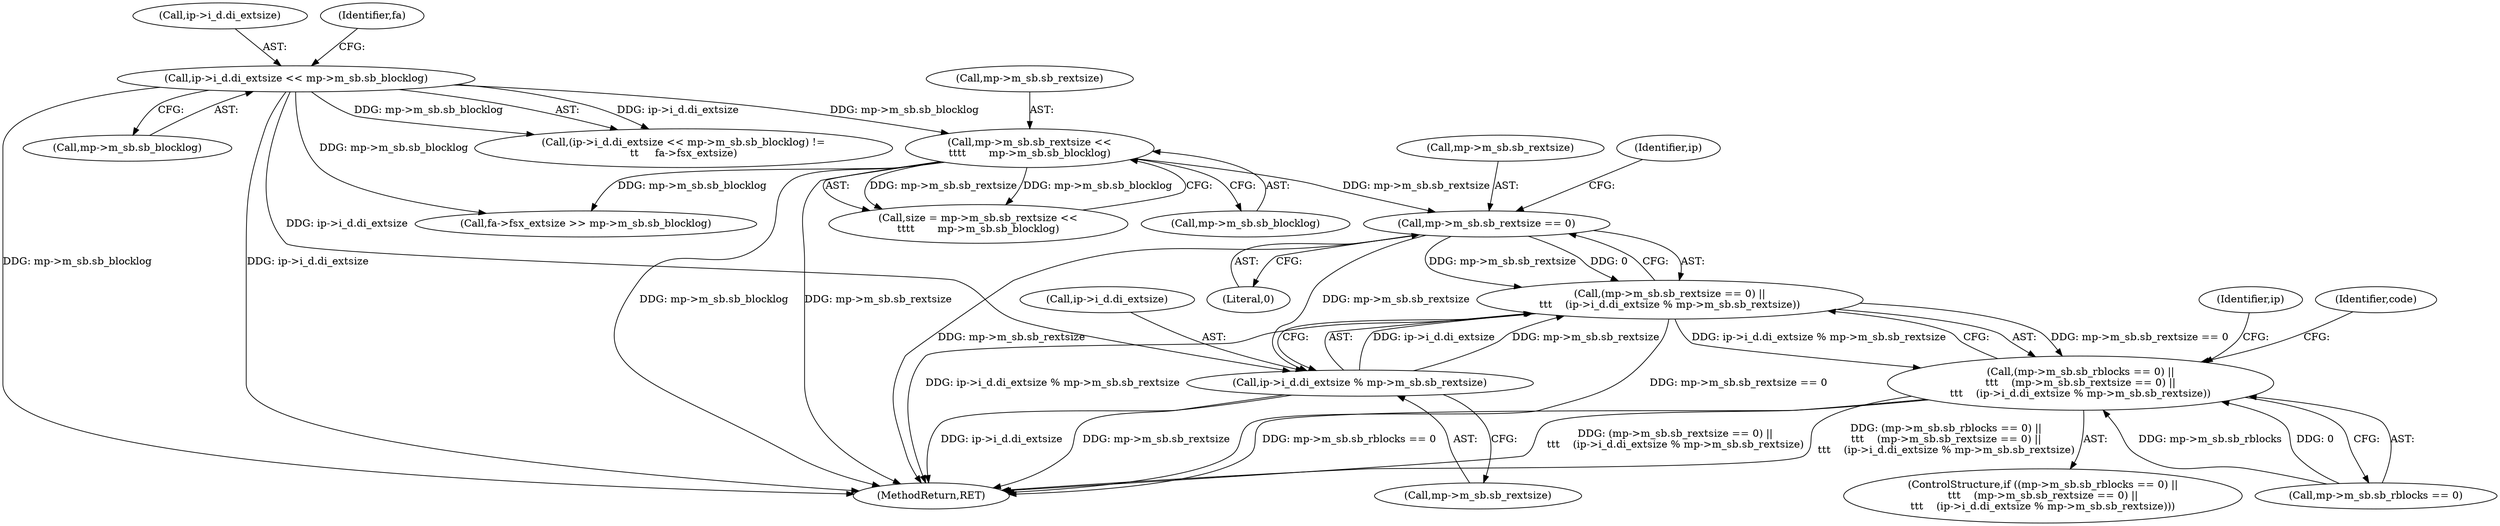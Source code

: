 digraph "0_linux_23adbe12ef7d3d4195e80800ab36b37bee28cd03_4@pointer" {
"1000479" [label="(Call,mp->m_sb.sb_rextsize == 0)"];
"1000384" [label="(Call,mp->m_sb.sb_rextsize <<\n\t\t\t\t       mp->m_sb.sb_blocklog)"];
"1000322" [label="(Call,ip->i_d.di_extsize << mp->m_sb.sb_blocklog)"];
"1000478" [label="(Call,(mp->m_sb.sb_rextsize == 0) ||\n\t\t\t    (ip->i_d.di_extsize % mp->m_sb.sb_rextsize))"];
"1000470" [label="(Call,(mp->m_sb.sb_rblocks == 0) ||\n\t\t\t    (mp->m_sb.sb_rextsize == 0) ||\n\t\t\t    (ip->i_d.di_extsize % mp->m_sb.sb_rextsize))"];
"1000486" [label="(Call,ip->i_d.di_extsize % mp->m_sb.sb_rextsize)"];
"1000385" [label="(Call,mp->m_sb.sb_rextsize)"];
"1000479" [label="(Call,mp->m_sb.sb_rextsize == 0)"];
"1000382" [label="(Call,size = mp->m_sb.sb_rextsize <<\n\t\t\t\t       mp->m_sb.sb_blocklog)"];
"1000471" [label="(Call,mp->m_sb.sb_rblocks == 0)"];
"1000486" [label="(Call,ip->i_d.di_extsize % mp->m_sb.sb_rextsize)"];
"1000509" [label="(Identifier,ip)"];
"1000469" [label="(ControlStructure,if ((mp->m_sb.sb_rblocks == 0) ||\n\t\t\t    (mp->m_sb.sb_rextsize == 0) ||\n\t\t\t    (ip->i_d.di_extsize % mp->m_sb.sb_rextsize)))"];
"1000478" [label="(Call,(mp->m_sb.sb_rextsize == 0) ||\n\t\t\t    (ip->i_d.di_extsize % mp->m_sb.sb_rextsize))"];
"1000328" [label="(Call,mp->m_sb.sb_blocklog)"];
"1000480" [label="(Call,mp->m_sb.sb_rextsize)"];
"1000323" [label="(Call,ip->i_d.di_extsize)"];
"1000487" [label="(Call,ip->i_d.di_extsize)"];
"1000322" [label="(Call,ip->i_d.di_extsize << mp->m_sb.sb_blocklog)"];
"1000390" [label="(Call,mp->m_sb.sb_blocklog)"];
"1000687" [label="(MethodReturn,RET)"];
"1000485" [label="(Literal,0)"];
"1000489" [label="(Identifier,ip)"];
"1000470" [label="(Call,(mp->m_sb.sb_rblocks == 0) ||\n\t\t\t    (mp->m_sb.sb_rextsize == 0) ||\n\t\t\t    (ip->i_d.di_extsize % mp->m_sb.sb_rextsize))"];
"1000492" [label="(Call,mp->m_sb.sb_rextsize)"];
"1000499" [label="(Identifier,code)"];
"1000617" [label="(Call,fa->fsx_extsize >> mp->m_sb.sb_blocklog)"];
"1000334" [label="(Identifier,fa)"];
"1000321" [label="(Call,(ip->i_d.di_extsize << mp->m_sb.sb_blocklog) !=\n\t\t     fa->fsx_extsize)"];
"1000384" [label="(Call,mp->m_sb.sb_rextsize <<\n\t\t\t\t       mp->m_sb.sb_blocklog)"];
"1000479" -> "1000478"  [label="AST: "];
"1000479" -> "1000485"  [label="CFG: "];
"1000480" -> "1000479"  [label="AST: "];
"1000485" -> "1000479"  [label="AST: "];
"1000489" -> "1000479"  [label="CFG: "];
"1000478" -> "1000479"  [label="CFG: "];
"1000479" -> "1000687"  [label="DDG: mp->m_sb.sb_rextsize"];
"1000479" -> "1000478"  [label="DDG: mp->m_sb.sb_rextsize"];
"1000479" -> "1000478"  [label="DDG: 0"];
"1000384" -> "1000479"  [label="DDG: mp->m_sb.sb_rextsize"];
"1000479" -> "1000486"  [label="DDG: mp->m_sb.sb_rextsize"];
"1000384" -> "1000382"  [label="AST: "];
"1000384" -> "1000390"  [label="CFG: "];
"1000385" -> "1000384"  [label="AST: "];
"1000390" -> "1000384"  [label="AST: "];
"1000382" -> "1000384"  [label="CFG: "];
"1000384" -> "1000687"  [label="DDG: mp->m_sb.sb_blocklog"];
"1000384" -> "1000687"  [label="DDG: mp->m_sb.sb_rextsize"];
"1000384" -> "1000382"  [label="DDG: mp->m_sb.sb_rextsize"];
"1000384" -> "1000382"  [label="DDG: mp->m_sb.sb_blocklog"];
"1000322" -> "1000384"  [label="DDG: mp->m_sb.sb_blocklog"];
"1000384" -> "1000617"  [label="DDG: mp->m_sb.sb_blocklog"];
"1000322" -> "1000321"  [label="AST: "];
"1000322" -> "1000328"  [label="CFG: "];
"1000323" -> "1000322"  [label="AST: "];
"1000328" -> "1000322"  [label="AST: "];
"1000334" -> "1000322"  [label="CFG: "];
"1000322" -> "1000687"  [label="DDG: mp->m_sb.sb_blocklog"];
"1000322" -> "1000687"  [label="DDG: ip->i_d.di_extsize"];
"1000322" -> "1000321"  [label="DDG: ip->i_d.di_extsize"];
"1000322" -> "1000321"  [label="DDG: mp->m_sb.sb_blocklog"];
"1000322" -> "1000486"  [label="DDG: ip->i_d.di_extsize"];
"1000322" -> "1000617"  [label="DDG: mp->m_sb.sb_blocklog"];
"1000478" -> "1000470"  [label="AST: "];
"1000478" -> "1000486"  [label="CFG: "];
"1000486" -> "1000478"  [label="AST: "];
"1000470" -> "1000478"  [label="CFG: "];
"1000478" -> "1000687"  [label="DDG: ip->i_d.di_extsize % mp->m_sb.sb_rextsize"];
"1000478" -> "1000687"  [label="DDG: mp->m_sb.sb_rextsize == 0"];
"1000478" -> "1000470"  [label="DDG: mp->m_sb.sb_rextsize == 0"];
"1000478" -> "1000470"  [label="DDG: ip->i_d.di_extsize % mp->m_sb.sb_rextsize"];
"1000486" -> "1000478"  [label="DDG: ip->i_d.di_extsize"];
"1000486" -> "1000478"  [label="DDG: mp->m_sb.sb_rextsize"];
"1000470" -> "1000469"  [label="AST: "];
"1000470" -> "1000471"  [label="CFG: "];
"1000471" -> "1000470"  [label="AST: "];
"1000499" -> "1000470"  [label="CFG: "];
"1000509" -> "1000470"  [label="CFG: "];
"1000470" -> "1000687"  [label="DDG: mp->m_sb.sb_rblocks == 0"];
"1000470" -> "1000687"  [label="DDG: (mp->m_sb.sb_rextsize == 0) ||\n\t\t\t    (ip->i_d.di_extsize % mp->m_sb.sb_rextsize)"];
"1000470" -> "1000687"  [label="DDG: (mp->m_sb.sb_rblocks == 0) ||\n\t\t\t    (mp->m_sb.sb_rextsize == 0) ||\n\t\t\t    (ip->i_d.di_extsize % mp->m_sb.sb_rextsize)"];
"1000471" -> "1000470"  [label="DDG: mp->m_sb.sb_rblocks"];
"1000471" -> "1000470"  [label="DDG: 0"];
"1000486" -> "1000492"  [label="CFG: "];
"1000487" -> "1000486"  [label="AST: "];
"1000492" -> "1000486"  [label="AST: "];
"1000486" -> "1000687"  [label="DDG: mp->m_sb.sb_rextsize"];
"1000486" -> "1000687"  [label="DDG: ip->i_d.di_extsize"];
}
